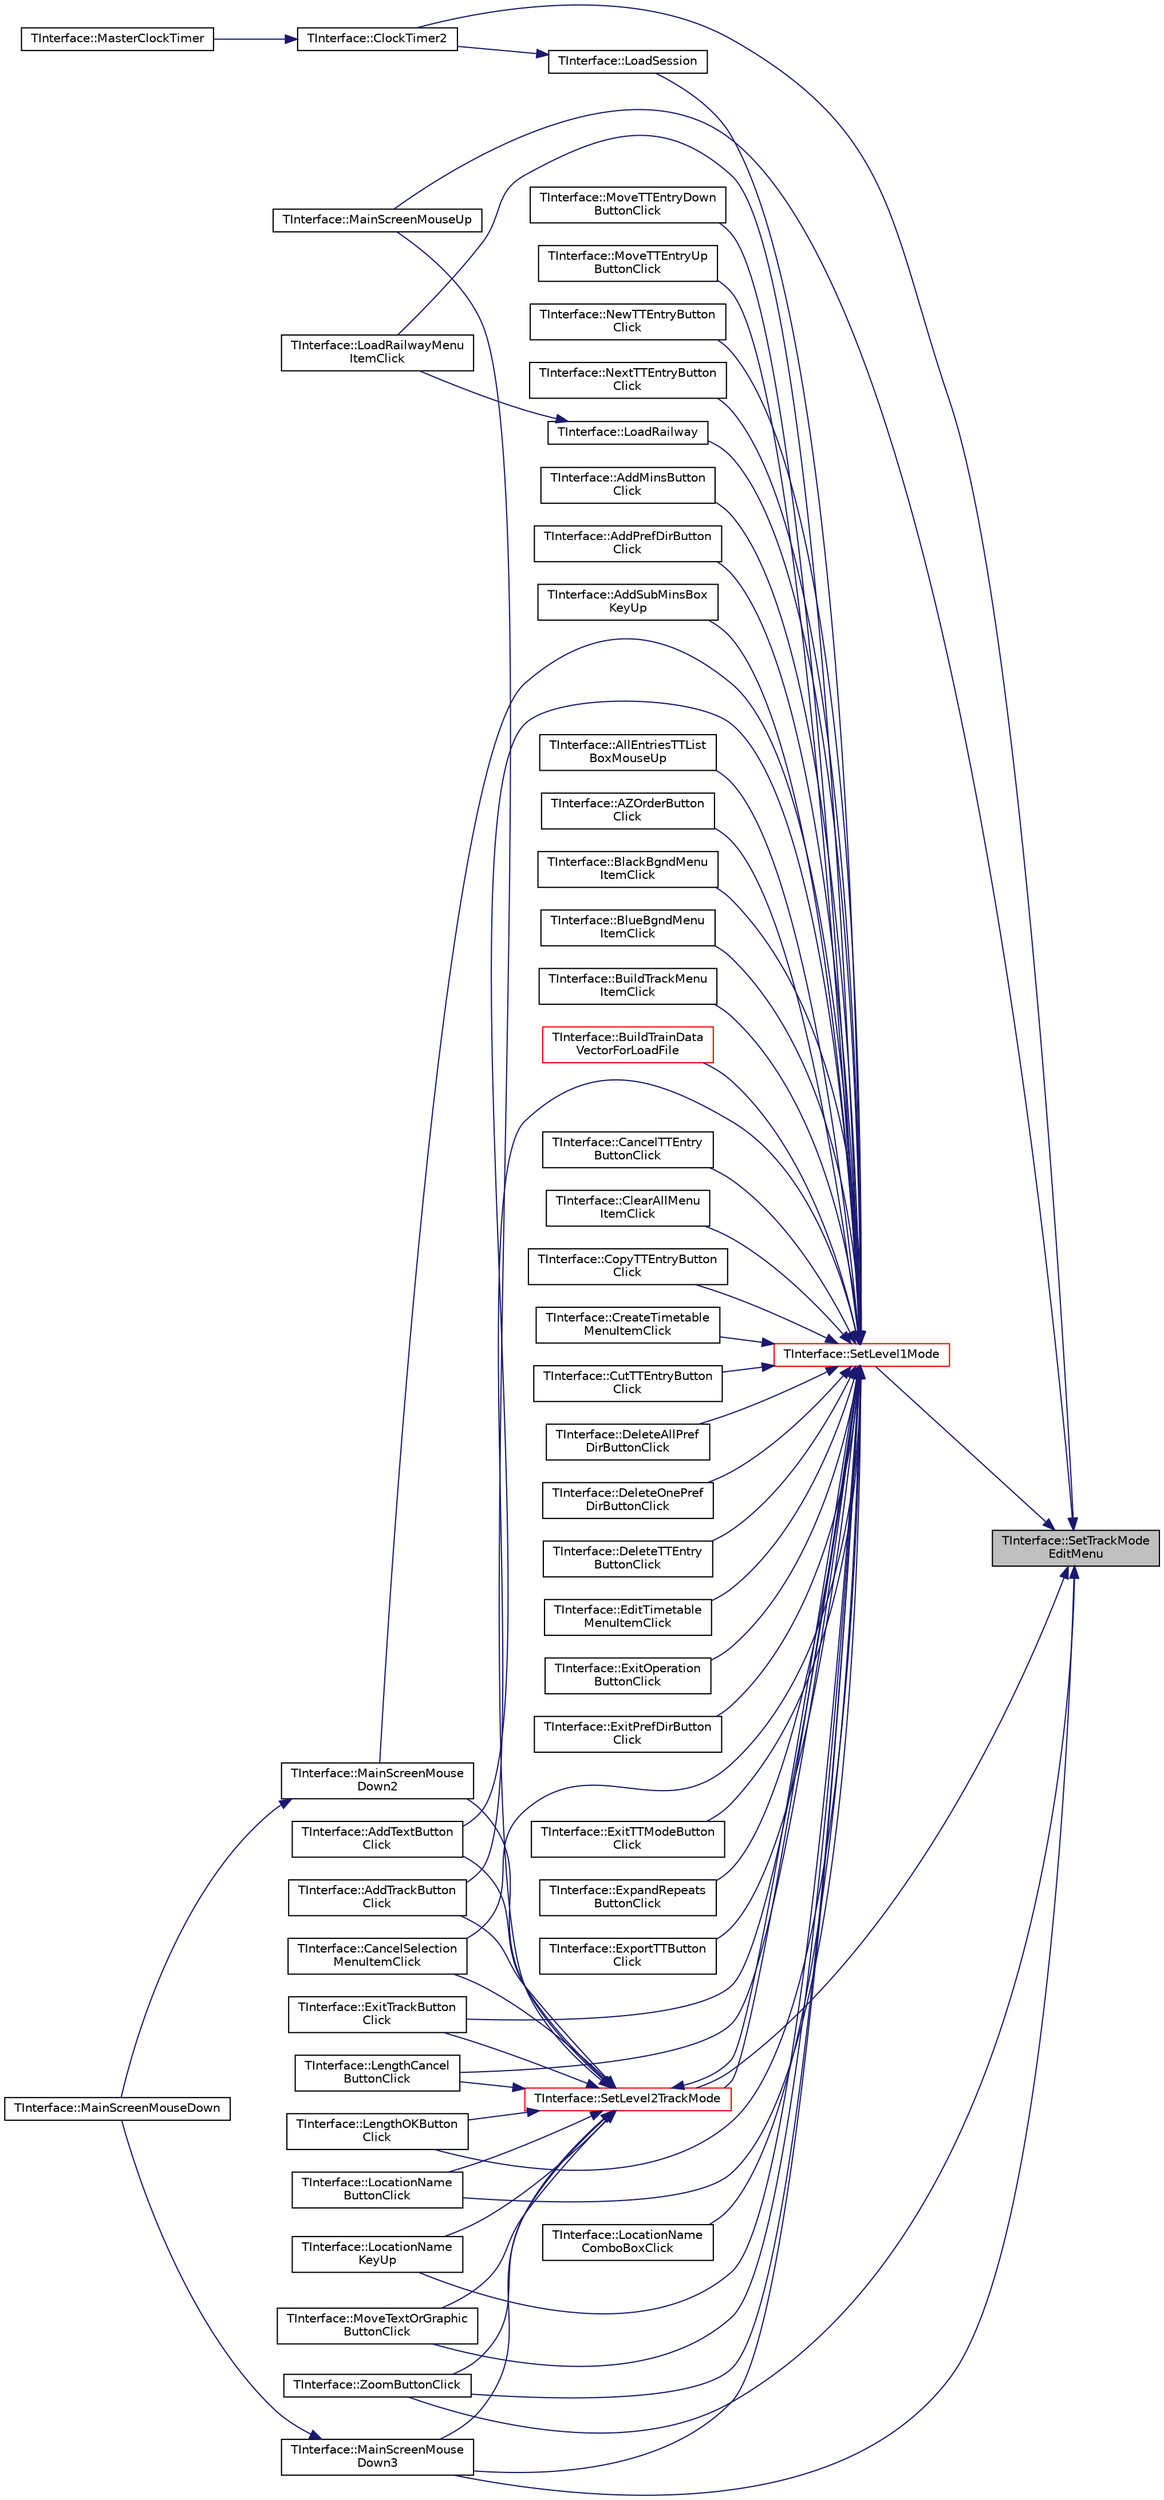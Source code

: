 digraph "TInterface::SetTrackModeEditMenu"
{
 // INTERACTIVE_SVG=YES
 // LATEX_PDF_SIZE
  edge [fontname="Helvetica",fontsize="10",labelfontname="Helvetica",labelfontsize="10"];
  node [fontname="Helvetica",fontsize="10",shape=record];
  rankdir="RL";
  Node1 [label="TInterface::SetTrackMode\lEditMenu",height=0.2,width=0.4,color="black", fillcolor="grey75", style="filled", fontcolor="black",tooltip="Enables or disables the initial Edit mode submenu items in Track mode."];
  Node1 -> Node2 [dir="back",color="midnightblue",fontsize="10",style="solid",fontname="Helvetica"];
  Node2 [label="TInterface::ClockTimer2",height=0.2,width=0.4,color="black", fillcolor="white", style="filled",URL="$class_t_interface.html#a6139ffb52492eb89e5487a8a3cd647b5",tooltip="The main loop, called every clock tick via MasterClockTimer."];
  Node2 -> Node3 [dir="back",color="midnightblue",fontsize="10",style="solid",fontname="Helvetica"];
  Node3 [label="TInterface::MasterClockTimer",height=0.2,width=0.4,color="black", fillcolor="white", style="filled",URL="$class_t_interface.html#ace30a12d923fc7fb489afabb0a09aa4f",tooltip=" "];
  Node1 -> Node4 [dir="back",color="midnightblue",fontsize="10",style="solid",fontname="Helvetica"];
  Node4 [label="TInterface::MainScreenMouse\lDown3",height=0.2,width=0.4,color="black", fillcolor="white", style="filled",URL="$class_t_interface.html#a8c96de45b013362b03ad0e8725a7c64b",tooltip="Called when mouse button clicked in zoom-out mode."];
  Node4 -> Node5 [dir="back",color="midnightblue",fontsize="10",style="solid",fontname="Helvetica"];
  Node5 [label="TInterface::MainScreenMouseDown",height=0.2,width=0.4,color="black", fillcolor="white", style="filled",URL="$class_t_interface.html#a7f37862fb9e01e1328d9fd3fd8c50094",tooltip=" "];
  Node1 -> Node6 [dir="back",color="midnightblue",fontsize="10",style="solid",fontname="Helvetica"];
  Node6 [label="TInterface::MainScreenMouseUp",height=0.2,width=0.4,color="black", fillcolor="white", style="filled",URL="$class_t_interface.html#a03280ee86df28a9a7cf4473cdf7b9f8b",tooltip=" "];
  Node1 -> Node7 [dir="back",color="midnightblue",fontsize="10",style="solid",fontname="Helvetica"];
  Node7 [label="TInterface::SetLevel1Mode",height=0.2,width=0.4,color="red", fillcolor="white", style="filled",URL="$class_t_interface.html#acf77f2eeeac0775fde4f25ba46099e0b",tooltip="Sets the Level1 user mode, using the Level1Mode variable to determine the mode."];
  Node7 -> Node8 [dir="back",color="midnightblue",fontsize="10",style="solid",fontname="Helvetica"];
  Node8 [label="TInterface::AddMinsButton\lClick",height=0.2,width=0.4,color="black", fillcolor="white", style="filled",URL="$class_t_interface.html#a30904d608111ce6452a9861d86b64267",tooltip=" "];
  Node7 -> Node9 [dir="back",color="midnightblue",fontsize="10",style="solid",fontname="Helvetica"];
  Node9 [label="TInterface::AddPrefDirButton\lClick",height=0.2,width=0.4,color="black", fillcolor="white", style="filled",URL="$class_t_interface.html#a1b1a4260e251c9bd5f48fd6c3432e7a5",tooltip=" "];
  Node7 -> Node10 [dir="back",color="midnightblue",fontsize="10",style="solid",fontname="Helvetica"];
  Node10 [label="TInterface::AddSubMinsBox\lKeyUp",height=0.2,width=0.4,color="black", fillcolor="white", style="filled",URL="$class_t_interface.html#a0abab134f4994b02507e1e2d3f31cd77",tooltip=" "];
  Node7 -> Node11 [dir="back",color="midnightblue",fontsize="10",style="solid",fontname="Helvetica"];
  Node11 [label="TInterface::AddTextButton\lClick",height=0.2,width=0.4,color="black", fillcolor="white", style="filled",URL="$class_t_interface.html#aa20c05bf2d6c23035a10a89796334d0f",tooltip=" "];
  Node7 -> Node12 [dir="back",color="midnightblue",fontsize="10",style="solid",fontname="Helvetica"];
  Node12 [label="TInterface::AddTrackButton\lClick",height=0.2,width=0.4,color="black", fillcolor="white", style="filled",URL="$class_t_interface.html#a10494e62a7bb4e7114ab4d98e18499f1",tooltip=" "];
  Node7 -> Node13 [dir="back",color="midnightblue",fontsize="10",style="solid",fontname="Helvetica"];
  Node13 [label="TInterface::AllEntriesTTList\lBoxMouseUp",height=0.2,width=0.4,color="black", fillcolor="white", style="filled",URL="$class_t_interface.html#a189a4b05f27d6b5ec8b9a90ec1a9cc50",tooltip=" "];
  Node7 -> Node14 [dir="back",color="midnightblue",fontsize="10",style="solid",fontname="Helvetica"];
  Node14 [label="TInterface::AZOrderButton\lClick",height=0.2,width=0.4,color="black", fillcolor="white", style="filled",URL="$class_t_interface.html#a28579472104533fb5fd01066a22fbb5b",tooltip=" "];
  Node7 -> Node15 [dir="back",color="midnightblue",fontsize="10",style="solid",fontname="Helvetica"];
  Node15 [label="TInterface::BlackBgndMenu\lItemClick",height=0.2,width=0.4,color="black", fillcolor="white", style="filled",URL="$class_t_interface.html#a237c151513ca8adca6cd1006cc2fc66f",tooltip=" "];
  Node7 -> Node16 [dir="back",color="midnightblue",fontsize="10",style="solid",fontname="Helvetica"];
  Node16 [label="TInterface::BlueBgndMenu\lItemClick",height=0.2,width=0.4,color="black", fillcolor="white", style="filled",URL="$class_t_interface.html#a24d79aa4745e495daa07bb5ce412e75f",tooltip=" "];
  Node7 -> Node17 [dir="back",color="midnightblue",fontsize="10",style="solid",fontname="Helvetica"];
  Node17 [label="TInterface::BuildTrackMenu\lItemClick",height=0.2,width=0.4,color="black", fillcolor="white", style="filled",URL="$class_t_interface.html#ab1799665ee1e4212186f80ab49acf1e1",tooltip=" "];
  Node7 -> Node18 [dir="back",color="midnightblue",fontsize="10",style="solid",fontname="Helvetica"];
  Node18 [label="TInterface::BuildTrainData\lVectorForLoadFile",height=0.2,width=0.4,color="red", fillcolor="white", style="filled",URL="$class_t_interface.html#a148e3f99d39f596dbd7d490403936154",tooltip="Convert a stored timetable file (either as a stand alone file or within a session file) to a loaded t..."];
  Node7 -> Node23 [dir="back",color="midnightblue",fontsize="10",style="solid",fontname="Helvetica"];
  Node23 [label="TInterface::CancelSelection\lMenuItemClick",height=0.2,width=0.4,color="black", fillcolor="white", style="filled",URL="$class_t_interface.html#a2fb2cd7dbddb7fa689ea994e9ffc10ff",tooltip=" "];
  Node7 -> Node24 [dir="back",color="midnightblue",fontsize="10",style="solid",fontname="Helvetica"];
  Node24 [label="TInterface::CancelTTEntry\lButtonClick",height=0.2,width=0.4,color="black", fillcolor="white", style="filled",URL="$class_t_interface.html#a6fb1db3295ef42cb1b6f20bc142fa502",tooltip=" "];
  Node7 -> Node25 [dir="back",color="midnightblue",fontsize="10",style="solid",fontname="Helvetica"];
  Node25 [label="TInterface::ClearAllMenu\lItemClick",height=0.2,width=0.4,color="black", fillcolor="white", style="filled",URL="$class_t_interface.html#a928eba983ac5132e1ae7799f8330451e",tooltip=" "];
  Node7 -> Node26 [dir="back",color="midnightblue",fontsize="10",style="solid",fontname="Helvetica"];
  Node26 [label="TInterface::CopyTTEntryButton\lClick",height=0.2,width=0.4,color="black", fillcolor="white", style="filled",URL="$class_t_interface.html#adc0dd871fdd70ff11ada7a0ddd549e8e",tooltip=" "];
  Node7 -> Node27 [dir="back",color="midnightblue",fontsize="10",style="solid",fontname="Helvetica"];
  Node27 [label="TInterface::CreateTimetable\lMenuItemClick",height=0.2,width=0.4,color="black", fillcolor="white", style="filled",URL="$class_t_interface.html#a1c8fab7fa2f1be662f2d7418e95e3a63",tooltip=" "];
  Node7 -> Node28 [dir="back",color="midnightblue",fontsize="10",style="solid",fontname="Helvetica"];
  Node28 [label="TInterface::CutTTEntryButton\lClick",height=0.2,width=0.4,color="black", fillcolor="white", style="filled",URL="$class_t_interface.html#acd41ae8fa5d16248a867472d9c8ae646",tooltip=" "];
  Node7 -> Node29 [dir="back",color="midnightblue",fontsize="10",style="solid",fontname="Helvetica"];
  Node29 [label="TInterface::DeleteAllPref\lDirButtonClick",height=0.2,width=0.4,color="black", fillcolor="white", style="filled",URL="$class_t_interface.html#af9cb95043f5276df55cb6809e104c93a",tooltip=" "];
  Node7 -> Node30 [dir="back",color="midnightblue",fontsize="10",style="solid",fontname="Helvetica"];
  Node30 [label="TInterface::DeleteOnePref\lDirButtonClick",height=0.2,width=0.4,color="black", fillcolor="white", style="filled",URL="$class_t_interface.html#a3136530959237eaa57486f4f48357855",tooltip=" "];
  Node7 -> Node31 [dir="back",color="midnightblue",fontsize="10",style="solid",fontname="Helvetica"];
  Node31 [label="TInterface::DeleteTTEntry\lButtonClick",height=0.2,width=0.4,color="black", fillcolor="white", style="filled",URL="$class_t_interface.html#abdd4a70649a10a29c9a069d040072808",tooltip=" "];
  Node7 -> Node32 [dir="back",color="midnightblue",fontsize="10",style="solid",fontname="Helvetica"];
  Node32 [label="TInterface::EditTimetable\lMenuItemClick",height=0.2,width=0.4,color="black", fillcolor="white", style="filled",URL="$class_t_interface.html#a0cf35a6e4a6cfa72b63222acb51f9f74",tooltip=" "];
  Node7 -> Node33 [dir="back",color="midnightblue",fontsize="10",style="solid",fontname="Helvetica"];
  Node33 [label="TInterface::ExitOperation\lButtonClick",height=0.2,width=0.4,color="black", fillcolor="white", style="filled",URL="$class_t_interface.html#a3e59d6f1f39ffe34a9d6e7bf930acbff",tooltip=" "];
  Node7 -> Node34 [dir="back",color="midnightblue",fontsize="10",style="solid",fontname="Helvetica"];
  Node34 [label="TInterface::ExitPrefDirButton\lClick",height=0.2,width=0.4,color="black", fillcolor="white", style="filled",URL="$class_t_interface.html#ab2a25d27dcbae558b8f9a4ac62937523",tooltip=" "];
  Node7 -> Node35 [dir="back",color="midnightblue",fontsize="10",style="solid",fontname="Helvetica"];
  Node35 [label="TInterface::ExitTrackButton\lClick",height=0.2,width=0.4,color="black", fillcolor="white", style="filled",URL="$class_t_interface.html#ad0fa9f32b059b346e066ab23d62a4bfc",tooltip=" "];
  Node7 -> Node36 [dir="back",color="midnightblue",fontsize="10",style="solid",fontname="Helvetica"];
  Node36 [label="TInterface::ExitTTModeButton\lClick",height=0.2,width=0.4,color="black", fillcolor="white", style="filled",URL="$class_t_interface.html#aa78089df3d8323be6fde98c0ee48424c",tooltip=" "];
  Node7 -> Node37 [dir="back",color="midnightblue",fontsize="10",style="solid",fontname="Helvetica"];
  Node37 [label="TInterface::ExpandRepeats\lButtonClick",height=0.2,width=0.4,color="black", fillcolor="white", style="filled",URL="$class_t_interface.html#a73c3a3003b50db610f10c8bbfffeb8a9",tooltip=" "];
  Node7 -> Node38 [dir="back",color="midnightblue",fontsize="10",style="solid",fontname="Helvetica"];
  Node38 [label="TInterface::ExportTTButton\lClick",height=0.2,width=0.4,color="black", fillcolor="white", style="filled",URL="$class_t_interface.html#ab7c52bd31930036c95b9b71c2f1f0426",tooltip=" "];
  Node7 -> Node39 [dir="back",color="midnightblue",fontsize="10",style="solid",fontname="Helvetica"];
  Node39 [label="TInterface::LengthCancel\lButtonClick",height=0.2,width=0.4,color="black", fillcolor="white", style="filled",URL="$class_t_interface.html#a5e7eff5bd235780252147bb4878a4c95",tooltip=" "];
  Node7 -> Node40 [dir="back",color="midnightblue",fontsize="10",style="solid",fontname="Helvetica"];
  Node40 [label="TInterface::LengthOKButton\lClick",height=0.2,width=0.4,color="black", fillcolor="white", style="filled",URL="$class_t_interface.html#ab34f55bab5984b72264d7275660a3463",tooltip=" "];
  Node7 -> Node41 [dir="back",color="midnightblue",fontsize="10",style="solid",fontname="Helvetica"];
  Node41 [label="TInterface::LoadRailway",height=0.2,width=0.4,color="black", fillcolor="white", style="filled",URL="$class_t_interface.html#a95c3545a30171ca5a08e34c58160079c",tooltip="Load a railway file. The Active elements marker now has a '1' at the end if there are user graphics t..."];
  Node41 -> Node42 [dir="back",color="midnightblue",fontsize="10",style="solid",fontname="Helvetica"];
  Node42 [label="TInterface::LoadRailwayMenu\lItemClick",height=0.2,width=0.4,color="black", fillcolor="white", style="filled",URL="$class_t_interface.html#a96249c7622a9d55541de186483e04d2e",tooltip=" "];
  Node7 -> Node42 [dir="back",color="midnightblue",fontsize="10",style="solid",fontname="Helvetica"];
  Node7 -> Node20 [dir="back",color="midnightblue",fontsize="10",style="solid",fontname="Helvetica"];
  Node20 [label="TInterface::LoadSession",height=0.2,width=0.4,color="black", fillcolor="white", style="filled",URL="$class_t_interface.html#a636b1b4bd29f2678a3290ed2d282f1c2",tooltip="Load a session file."];
  Node20 -> Node2 [dir="back",color="midnightblue",fontsize="10",style="solid",fontname="Helvetica"];
  Node7 -> Node43 [dir="back",color="midnightblue",fontsize="10",style="solid",fontname="Helvetica"];
  Node43 [label="TInterface::LocationName\lButtonClick",height=0.2,width=0.4,color="black", fillcolor="white", style="filled",URL="$class_t_interface.html#aef9267dd01da25269797e2e8ca08a3f9",tooltip=" "];
  Node7 -> Node44 [dir="back",color="midnightblue",fontsize="10",style="solid",fontname="Helvetica"];
  Node44 [label="TInterface::LocationName\lComboBoxClick",height=0.2,width=0.4,color="black", fillcolor="white", style="filled",URL="$class_t_interface.html#a13fee6fa07e4a4e195e8b9c7dd303db0",tooltip=" "];
  Node7 -> Node45 [dir="back",color="midnightblue",fontsize="10",style="solid",fontname="Helvetica"];
  Node45 [label="TInterface::LocationName\lKeyUp",height=0.2,width=0.4,color="black", fillcolor="white", style="filled",URL="$class_t_interface.html#ac666c9f62cdb68b29c2a7db123a43a28",tooltip=" "];
  Node7 -> Node46 [dir="back",color="midnightblue",fontsize="10",style="solid",fontname="Helvetica"];
  Node46 [label="TInterface::MainScreenMouse\lDown2",height=0.2,width=0.4,color="black", fillcolor="white", style="filled",URL="$class_t_interface.html#abf07d5edc1507de381825f17620748b2",tooltip="Called when mouse button clicked in zoom-in mode."];
  Node46 -> Node5 [dir="back",color="midnightblue",fontsize="10",style="solid",fontname="Helvetica"];
  Node7 -> Node4 [dir="back",color="midnightblue",fontsize="10",style="solid",fontname="Helvetica"];
  Node7 -> Node47 [dir="back",color="midnightblue",fontsize="10",style="solid",fontname="Helvetica"];
  Node47 [label="TInterface::MoveTextOrGraphic\lButtonClick",height=0.2,width=0.4,color="black", fillcolor="white", style="filled",URL="$class_t_interface.html#a13e8cd35a6f61caf6794791f1a4fe7f6",tooltip=" "];
  Node7 -> Node48 [dir="back",color="midnightblue",fontsize="10",style="solid",fontname="Helvetica"];
  Node48 [label="TInterface::MoveTTEntryDown\lButtonClick",height=0.2,width=0.4,color="black", fillcolor="white", style="filled",URL="$class_t_interface.html#a64926df4f293df9f038ce8c78e0201bb",tooltip=" "];
  Node7 -> Node49 [dir="back",color="midnightblue",fontsize="10",style="solid",fontname="Helvetica"];
  Node49 [label="TInterface::MoveTTEntryUp\lButtonClick",height=0.2,width=0.4,color="black", fillcolor="white", style="filled",URL="$class_t_interface.html#a768f6e8fb12c5a77b591e223ef10a46d",tooltip=" "];
  Node7 -> Node50 [dir="back",color="midnightblue",fontsize="10",style="solid",fontname="Helvetica"];
  Node50 [label="TInterface::NewTTEntryButton\lClick",height=0.2,width=0.4,color="black", fillcolor="white", style="filled",URL="$class_t_interface.html#a889fff98fb93d17aefc0a341a8216e72",tooltip=" "];
  Node7 -> Node51 [dir="back",color="midnightblue",fontsize="10",style="solid",fontname="Helvetica"];
  Node51 [label="TInterface::NextTTEntryButton\lClick",height=0.2,width=0.4,color="black", fillcolor="white", style="filled",URL="$class_t_interface.html#a8d9fefd50730926d40c89801a70b8c95",tooltip=" "];
  Node7 -> Node83 [dir="back",color="midnightblue",fontsize="10",style="solid",fontname="Helvetica"];
  Node83 [label="TInterface::SetLevel2TrackMode",height=0.2,width=0.4,color="red", fillcolor="white", style="filled",URL="$class_t_interface.html#a19ee788122a66d7e97873159bf2e4e4b",tooltip="Sets the Level2TrackMode user mode, using the Level2TrackMode variable to determine the mode."];
  Node83 -> Node11 [dir="back",color="midnightblue",fontsize="10",style="solid",fontname="Helvetica"];
  Node83 -> Node12 [dir="back",color="midnightblue",fontsize="10",style="solid",fontname="Helvetica"];
  Node83 -> Node23 [dir="back",color="midnightblue",fontsize="10",style="solid",fontname="Helvetica"];
  Node83 -> Node35 [dir="back",color="midnightblue",fontsize="10",style="solid",fontname="Helvetica"];
  Node83 -> Node39 [dir="back",color="midnightblue",fontsize="10",style="solid",fontname="Helvetica"];
  Node83 -> Node40 [dir="back",color="midnightblue",fontsize="10",style="solid",fontname="Helvetica"];
  Node83 -> Node43 [dir="back",color="midnightblue",fontsize="10",style="solid",fontname="Helvetica"];
  Node83 -> Node45 [dir="back",color="midnightblue",fontsize="10",style="solid",fontname="Helvetica"];
  Node83 -> Node46 [dir="back",color="midnightblue",fontsize="10",style="solid",fontname="Helvetica"];
  Node83 -> Node4 [dir="back",color="midnightblue",fontsize="10",style="solid",fontname="Helvetica"];
  Node83 -> Node6 [dir="back",color="midnightblue",fontsize="10",style="solid",fontname="Helvetica"];
  Node83 -> Node47 [dir="back",color="midnightblue",fontsize="10",style="solid",fontname="Helvetica"];
  Node83 -> Node7 [dir="back",color="midnightblue",fontsize="10",style="solid",fontname="Helvetica"];
  Node83 -> Node82 [dir="back",color="midnightblue",fontsize="10",style="solid",fontname="Helvetica"];
  Node82 [label="TInterface::ZoomButtonClick",height=0.2,width=0.4,color="black", fillcolor="white", style="filled",URL="$class_t_interface.html#a08305797df7dfbdd16b3e8900c33e0bc",tooltip=" "];
  Node7 -> Node82 [dir="back",color="midnightblue",fontsize="10",style="solid",fontname="Helvetica"];
  Node1 -> Node83 [dir="back",color="midnightblue",fontsize="10",style="solid",fontname="Helvetica"];
  Node1 -> Node82 [dir="back",color="midnightblue",fontsize="10",style="solid",fontname="Helvetica"];
}
